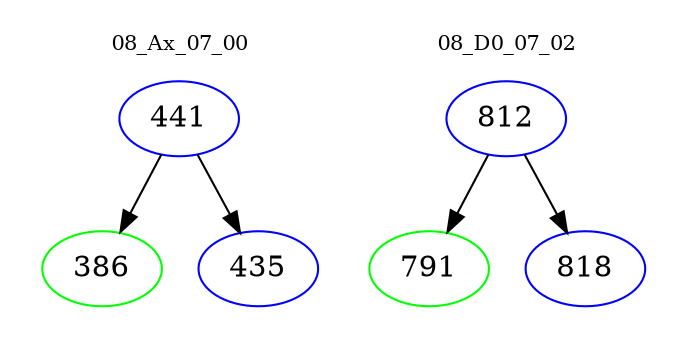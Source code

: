 digraph{
subgraph cluster_0 {
color = white
label = "08_Ax_07_00";
fontsize=10;
T0_441 [label="441", color="blue"]
T0_441 -> T0_386 [color="black"]
T0_386 [label="386", color="green"]
T0_441 -> T0_435 [color="black"]
T0_435 [label="435", color="blue"]
}
subgraph cluster_1 {
color = white
label = "08_D0_07_02";
fontsize=10;
T1_812 [label="812", color="blue"]
T1_812 -> T1_791 [color="black"]
T1_791 [label="791", color="green"]
T1_812 -> T1_818 [color="black"]
T1_818 [label="818", color="blue"]
}
}

